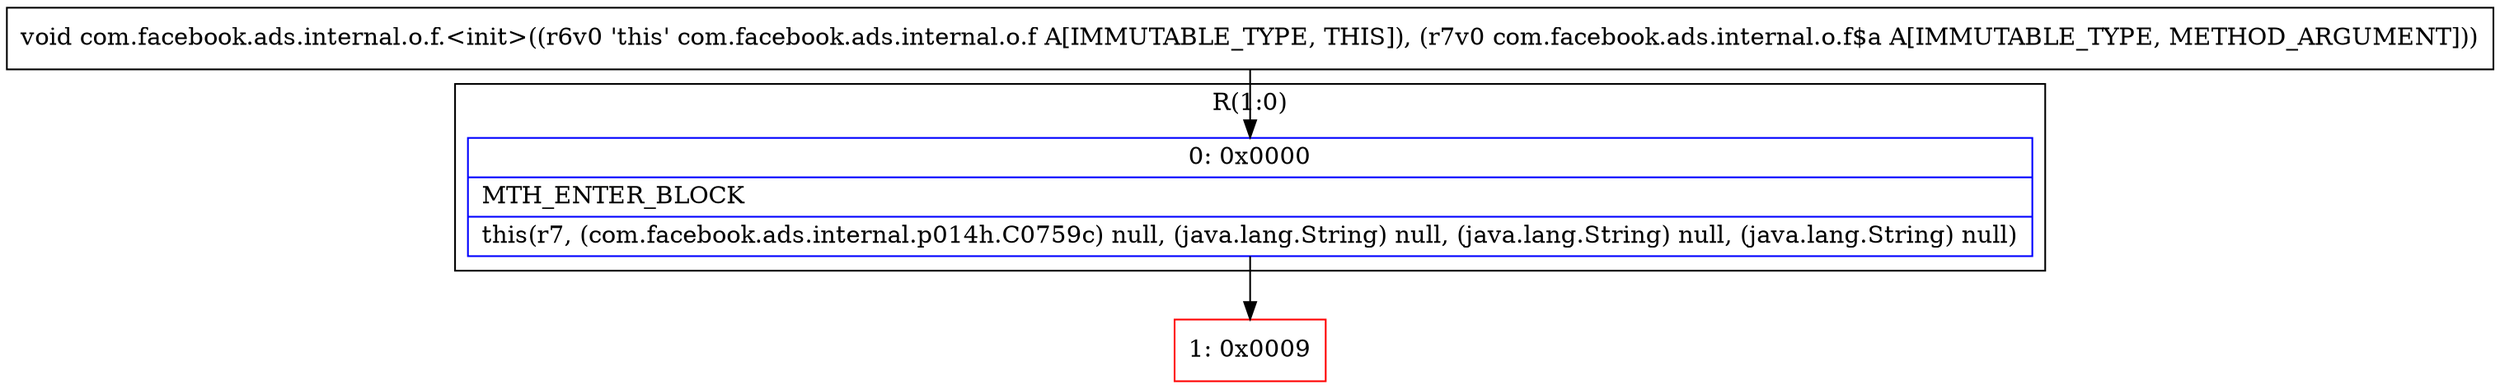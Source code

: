 digraph "CFG forcom.facebook.ads.internal.o.f.\<init\>(Lcom\/facebook\/ads\/internal\/o\/f$a;)V" {
subgraph cluster_Region_1999623283 {
label = "R(1:0)";
node [shape=record,color=blue];
Node_0 [shape=record,label="{0\:\ 0x0000|MTH_ENTER_BLOCK\l|this(r7, (com.facebook.ads.internal.p014h.C0759c) null, (java.lang.String) null, (java.lang.String) null, (java.lang.String) null)\l}"];
}
Node_1 [shape=record,color=red,label="{1\:\ 0x0009}"];
MethodNode[shape=record,label="{void com.facebook.ads.internal.o.f.\<init\>((r6v0 'this' com.facebook.ads.internal.o.f A[IMMUTABLE_TYPE, THIS]), (r7v0 com.facebook.ads.internal.o.f$a A[IMMUTABLE_TYPE, METHOD_ARGUMENT])) }"];
MethodNode -> Node_0;
Node_0 -> Node_1;
}


